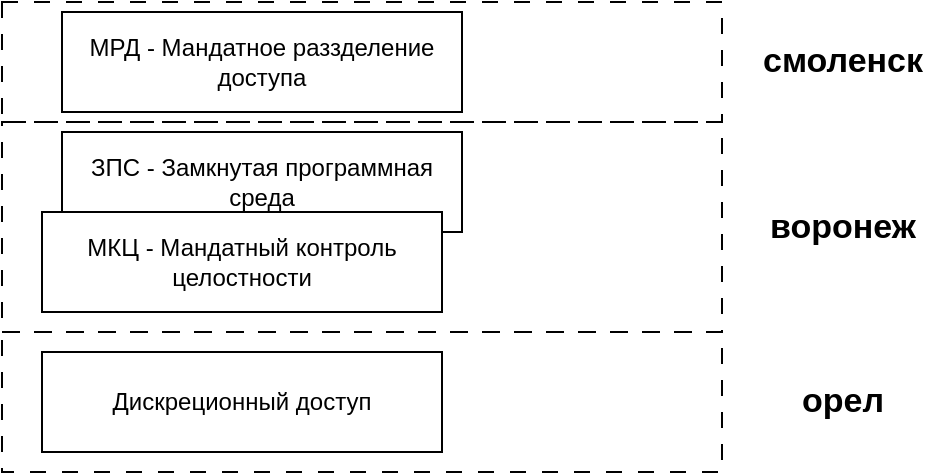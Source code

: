 <mxfile version="23.0.2" type="device">
  <diagram name="Страница — 1" id="gUQ6jLORVQmq82pv6f3c">
    <mxGraphModel dx="940" dy="617" grid="1" gridSize="10" guides="1" tooltips="1" connect="1" arrows="1" fold="1" page="1" pageScale="1" pageWidth="1169" pageHeight="1654" math="0" shadow="0">
      <root>
        <mxCell id="0" />
        <mxCell id="1" parent="0" />
        <mxCell id="hHMOX-z--9hsk5hNC3O8-4" value="" style="rounded=0;whiteSpace=wrap;html=1;fillColor=none;dashed=1;dashPattern=8 8;" vertex="1" parent="1">
          <mxGeometry x="130" y="165" width="360" height="60" as="geometry" />
        </mxCell>
        <mxCell id="hHMOX-z--9hsk5hNC3O8-5" value="" style="rounded=0;whiteSpace=wrap;html=1;fillColor=none;dashed=1;dashPattern=8 8;" vertex="1" parent="1">
          <mxGeometry x="130" y="225" width="360" height="105" as="geometry" />
        </mxCell>
        <mxCell id="hHMOX-z--9hsk5hNC3O8-1" value="МРД - Мандатное раззделение доступа" style="rounded=0;whiteSpace=wrap;html=1;" vertex="1" parent="1">
          <mxGeometry x="160" y="170" width="200" height="50" as="geometry" />
        </mxCell>
        <mxCell id="hHMOX-z--9hsk5hNC3O8-2" value="ЗПС - Замкнутая программная среда" style="rounded=0;whiteSpace=wrap;html=1;" vertex="1" parent="1">
          <mxGeometry x="160" y="230" width="200" height="50" as="geometry" />
        </mxCell>
        <mxCell id="hHMOX-z--9hsk5hNC3O8-3" value="МКЦ - Мандатный контроль целостности" style="rounded=0;whiteSpace=wrap;html=1;" vertex="1" parent="1">
          <mxGeometry x="150" y="270" width="200" height="50" as="geometry" />
        </mxCell>
        <mxCell id="hHMOX-z--9hsk5hNC3O8-6" value="Дискреционный доступ" style="rounded=0;whiteSpace=wrap;html=1;" vertex="1" parent="1">
          <mxGeometry x="150" y="340" width="200" height="50" as="geometry" />
        </mxCell>
        <mxCell id="hHMOX-z--9hsk5hNC3O8-7" value="" style="rounded=0;whiteSpace=wrap;html=1;fillColor=none;dashed=1;dashPattern=8 8;" vertex="1" parent="1">
          <mxGeometry x="130" y="330" width="360" height="70" as="geometry" />
        </mxCell>
        <mxCell id="hHMOX-z--9hsk5hNC3O8-8" value="&lt;font style=&quot;font-size: 17px;&quot;&gt;&lt;b&gt;смоленск&lt;/b&gt;&lt;/font&gt;" style="text;html=1;align=center;verticalAlign=middle;resizable=0;points=[];autosize=1;strokeColor=none;fillColor=none;" vertex="1" parent="1">
          <mxGeometry x="500" y="180" width="100" height="30" as="geometry" />
        </mxCell>
        <mxCell id="hHMOX-z--9hsk5hNC3O8-9" value="&lt;span style=&quot;font-size: 17px;&quot;&gt;&lt;b&gt;воронеж&lt;/b&gt;&lt;/span&gt;" style="text;html=1;align=center;verticalAlign=middle;resizable=0;points=[];autosize=1;strokeColor=none;fillColor=none;" vertex="1" parent="1">
          <mxGeometry x="500" y="262.5" width="100" height="30" as="geometry" />
        </mxCell>
        <mxCell id="hHMOX-z--9hsk5hNC3O8-10" value="&lt;span style=&quot;font-size: 17px;&quot;&gt;&lt;b&gt;орел&lt;/b&gt;&lt;/span&gt;" style="text;html=1;align=center;verticalAlign=middle;resizable=0;points=[];autosize=1;strokeColor=none;fillColor=none;" vertex="1" parent="1">
          <mxGeometry x="520" y="350" width="60" height="30" as="geometry" />
        </mxCell>
      </root>
    </mxGraphModel>
  </diagram>
</mxfile>
